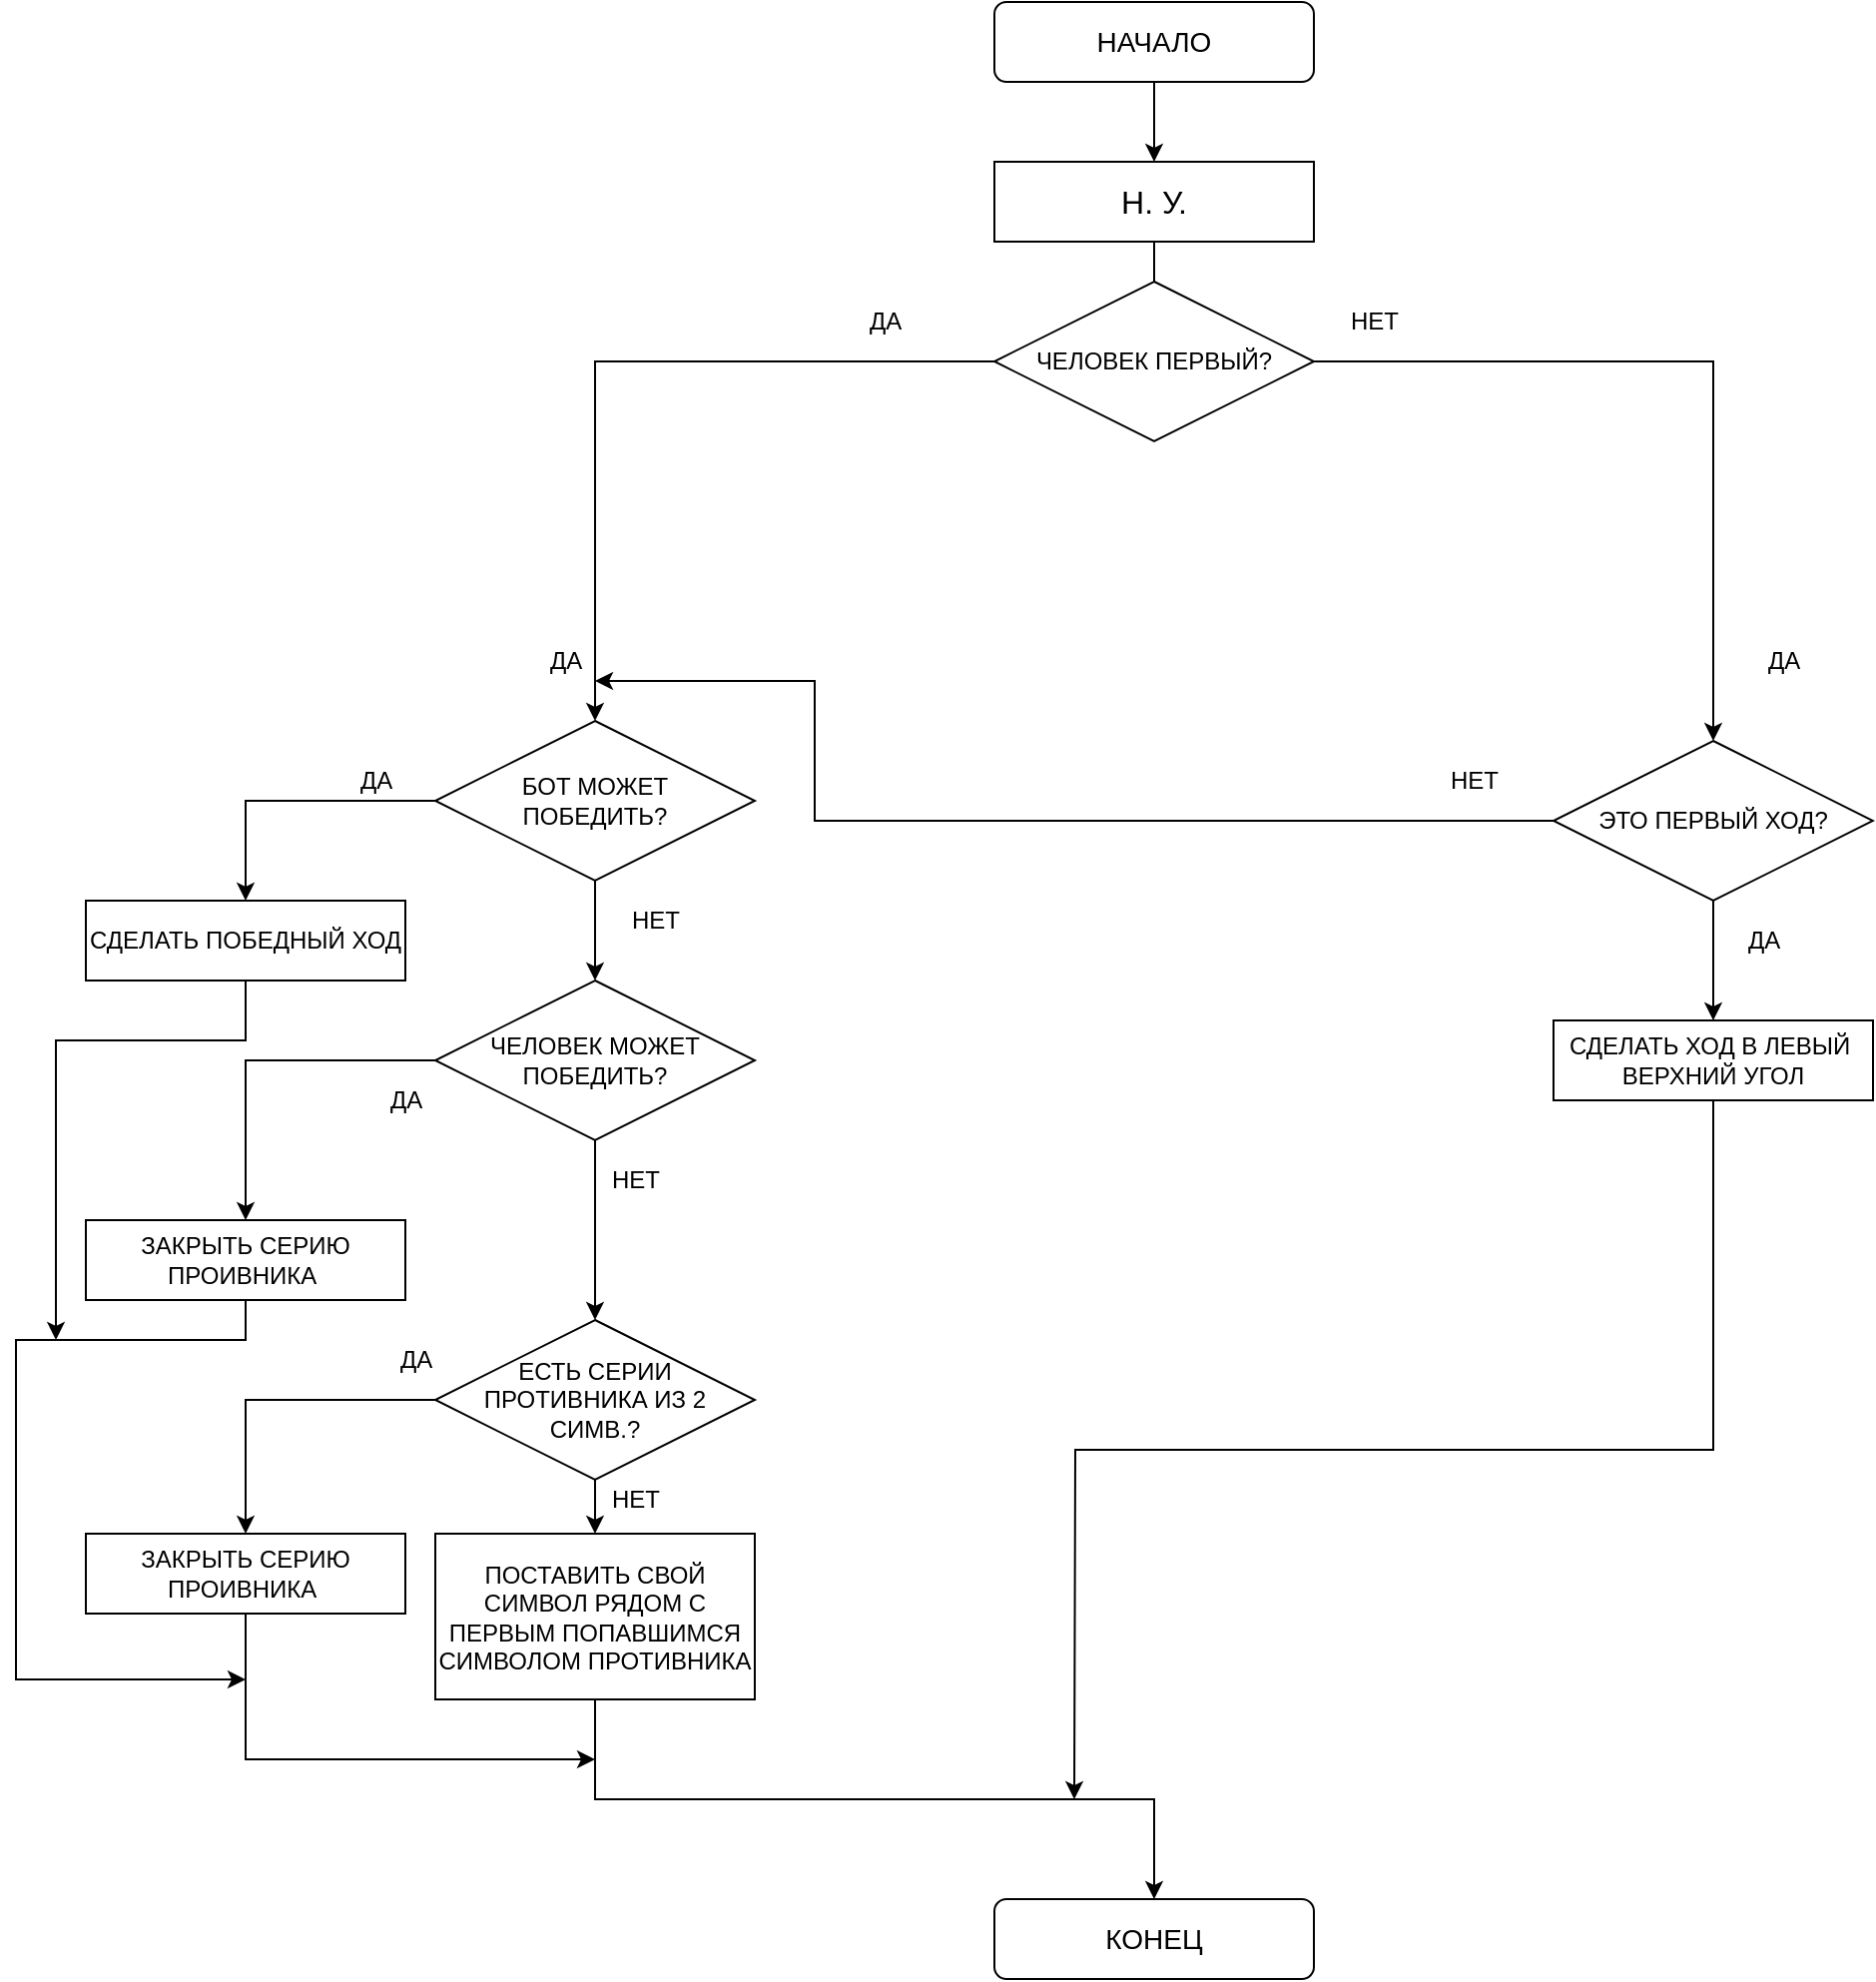 <mxfile version="15.6.2" type="device"><diagram id="iOOv5S_UNDHHZXkidEzd" name="Page-1"><mxGraphModel dx="1673" dy="896" grid="1" gridSize="10" guides="1" tooltips="1" connect="1" arrows="1" fold="1" page="1" pageScale="1" pageWidth="1169" pageHeight="1654" math="0" shadow="0"><root><mxCell id="0"/><mxCell id="1" parent="0"/><mxCell id="BxX8DwyjUhJQTWYIz4lQ-1" style="edgeStyle=orthogonalEdgeStyle;rounded=0;orthogonalLoop=1;jettySize=auto;html=1;exitX=0.5;exitY=1;exitDx=0;exitDy=0;entryX=0.5;entryY=0;entryDx=0;entryDy=0;" edge="1" parent="1" source="BxX8DwyjUhJQTWYIz4lQ-2" target="BxX8DwyjUhJQTWYIz4lQ-4"><mxGeometry relative="1" as="geometry"/></mxCell><mxCell id="BxX8DwyjUhJQTWYIz4lQ-2" value="&lt;font style=&quot;font-size: 14px&quot;&gt;НАЧАЛО&lt;/font&gt;" style="rounded=1;whiteSpace=wrap;html=1;" vertex="1" parent="1"><mxGeometry x="520" y="40" width="160" height="40" as="geometry"/></mxCell><mxCell id="BxX8DwyjUhJQTWYIz4lQ-3" style="edgeStyle=orthogonalEdgeStyle;rounded=0;orthogonalLoop=1;jettySize=auto;html=1;exitX=0.5;exitY=1;exitDx=0;exitDy=0;entryX=0.5;entryY=0;entryDx=0;entryDy=0;startArrow=none;" edge="1" parent="1" source="BxX8DwyjUhJQTWYIz4lQ-7"><mxGeometry relative="1" as="geometry"><mxPoint x="600" y="240" as="targetPoint"/></mxGeometry></mxCell><mxCell id="BxX8DwyjUhJQTWYIz4lQ-4" value="&lt;font size=&quot;3&quot;&gt;Н. У.&lt;/font&gt;" style="rounded=0;whiteSpace=wrap;html=1;" vertex="1" parent="1"><mxGeometry x="520" y="120" width="160" height="40" as="geometry"/></mxCell><mxCell id="BxX8DwyjUhJQTWYIz4lQ-8" value="ДА" style="text;html=1;align=center;verticalAlign=middle;resizable=0;points=[];autosize=1;strokeColor=none;fillColor=none;" vertex="1" parent="1"><mxGeometry x="450" y="190" width="30" height="20" as="geometry"/></mxCell><mxCell id="BxX8DwyjUhJQTWYIz4lQ-9" value="НЕТ" style="text;html=1;align=center;verticalAlign=middle;resizable=0;points=[];autosize=1;strokeColor=none;fillColor=none;" vertex="1" parent="1"><mxGeometry x="690" y="190" width="40" height="20" as="geometry"/></mxCell><mxCell id="BxX8DwyjUhJQTWYIz4lQ-76" style="edgeStyle=orthogonalEdgeStyle;rounded=0;orthogonalLoop=1;jettySize=auto;html=1;exitX=1;exitY=0.5;exitDx=0;exitDy=0;entryX=0.5;entryY=0;entryDx=0;entryDy=0;fontSize=12;" edge="1" parent="1" source="BxX8DwyjUhJQTWYIz4lQ-7" target="BxX8DwyjUhJQTWYIz4lQ-69"><mxGeometry relative="1" as="geometry"><mxPoint x="880.0" y="280" as="targetPoint"/></mxGeometry></mxCell><mxCell id="BxX8DwyjUhJQTWYIz4lQ-97" style="edgeStyle=orthogonalEdgeStyle;rounded=0;orthogonalLoop=1;jettySize=auto;html=1;exitX=0;exitY=0.5;exitDx=0;exitDy=0;fontSize=12;entryX=0.5;entryY=0;entryDx=0;entryDy=0;" edge="1" parent="1" source="BxX8DwyjUhJQTWYIz4lQ-7" target="BxX8DwyjUhJQTWYIz4lQ-51"><mxGeometry relative="1" as="geometry"><mxPoint x="330" y="330" as="targetPoint"/></mxGeometry></mxCell><mxCell id="BxX8DwyjUhJQTWYIz4lQ-7" value="ЧЕЛОВЕК ПЕРВЫЙ?" style="rhombus;whiteSpace=wrap;html=1;" vertex="1" parent="1"><mxGeometry x="520" y="180" width="160" height="80" as="geometry"/></mxCell><mxCell id="BxX8DwyjUhJQTWYIz4lQ-46" value="" style="edgeStyle=orthogonalEdgeStyle;rounded=0;orthogonalLoop=1;jettySize=auto;html=1;exitX=0.5;exitY=1;exitDx=0;exitDy=0;entryX=0.5;entryY=0;entryDx=0;entryDy=0;endArrow=none;" edge="1" parent="1" source="BxX8DwyjUhJQTWYIz4lQ-4" target="BxX8DwyjUhJQTWYIz4lQ-7"><mxGeometry relative="1" as="geometry"><mxPoint x="600" y="240" as="targetPoint"/><mxPoint x="600" y="160" as="sourcePoint"/></mxGeometry></mxCell><mxCell id="BxX8DwyjUhJQTWYIz4lQ-55" style="edgeStyle=orthogonalEdgeStyle;rounded=0;orthogonalLoop=1;jettySize=auto;html=1;exitX=0;exitY=0.5;exitDx=0;exitDy=0;entryX=0.5;entryY=0;entryDx=0;entryDy=0;" edge="1" parent="1" source="BxX8DwyjUhJQTWYIz4lQ-51" target="BxX8DwyjUhJQTWYIz4lQ-54"><mxGeometry relative="1" as="geometry"/></mxCell><mxCell id="BxX8DwyjUhJQTWYIz4lQ-61" style="edgeStyle=orthogonalEdgeStyle;rounded=0;orthogonalLoop=1;jettySize=auto;html=1;exitX=0.5;exitY=1;exitDx=0;exitDy=0;entryX=0.5;entryY=0;entryDx=0;entryDy=0;fontSize=12;" edge="1" parent="1" source="BxX8DwyjUhJQTWYIz4lQ-51" target="BxX8DwyjUhJQTWYIz4lQ-57"><mxGeometry relative="1" as="geometry"/></mxCell><mxCell id="BxX8DwyjUhJQTWYIz4lQ-51" value="БОТ МОЖЕТ &lt;br&gt;ПОБЕДИТЬ?" style="rhombus;whiteSpace=wrap;html=1;" vertex="1" parent="1"><mxGeometry x="240" y="400" width="160" height="80" as="geometry"/></mxCell><mxCell id="BxX8DwyjUhJQTWYIz4lQ-53" value="ДА" style="text;html=1;align=center;verticalAlign=middle;resizable=0;points=[];autosize=1;strokeColor=none;fillColor=none;" vertex="1" parent="1"><mxGeometry x="290" y="360" width="30" height="20" as="geometry"/></mxCell><mxCell id="BxX8DwyjUhJQTWYIz4lQ-95" style="edgeStyle=orthogonalEdgeStyle;rounded=0;orthogonalLoop=1;jettySize=auto;html=1;exitX=0.5;exitY=1;exitDx=0;exitDy=0;fontSize=12;" edge="1" parent="1" source="BxX8DwyjUhJQTWYIz4lQ-54"><mxGeometry relative="1" as="geometry"><mxPoint x="50" y="710" as="targetPoint"/><Array as="points"><mxPoint x="145" y="560"/><mxPoint x="50" y="560"/></Array></mxGeometry></mxCell><mxCell id="BxX8DwyjUhJQTWYIz4lQ-54" value="&lt;font style=&quot;font-size: 12px&quot;&gt;СДЕЛАТЬ ПОБЕДНЫЙ ХОД&lt;/font&gt;" style="rounded=0;whiteSpace=wrap;html=1;" vertex="1" parent="1"><mxGeometry x="65" y="490" width="160" height="40" as="geometry"/></mxCell><mxCell id="BxX8DwyjUhJQTWYIz4lQ-56" value="ДА" style="text;html=1;align=center;verticalAlign=middle;resizable=0;points=[];autosize=1;strokeColor=none;fillColor=none;" vertex="1" parent="1"><mxGeometry x="195" y="420" width="30" height="20" as="geometry"/></mxCell><mxCell id="BxX8DwyjUhJQTWYIz4lQ-63" style="edgeStyle=orthogonalEdgeStyle;rounded=0;orthogonalLoop=1;jettySize=auto;html=1;exitX=0;exitY=0.5;exitDx=0;exitDy=0;entryX=0.5;entryY=0;entryDx=0;entryDy=0;fontSize=12;" edge="1" parent="1" source="BxX8DwyjUhJQTWYIz4lQ-57" target="BxX8DwyjUhJQTWYIz4lQ-62"><mxGeometry relative="1" as="geometry"/></mxCell><mxCell id="BxX8DwyjUhJQTWYIz4lQ-67" style="edgeStyle=orthogonalEdgeStyle;rounded=0;orthogonalLoop=1;jettySize=auto;html=1;exitX=0.5;exitY=1;exitDx=0;exitDy=0;entryX=0.5;entryY=0;entryDx=0;entryDy=0;fontSize=12;" edge="1" parent="1" source="BxX8DwyjUhJQTWYIz4lQ-57" target="BxX8DwyjUhJQTWYIz4lQ-66"><mxGeometry relative="1" as="geometry"/></mxCell><mxCell id="BxX8DwyjUhJQTWYIz4lQ-57" value="ЧЕЛОВЕК МОЖЕТ ПОБЕДИТЬ?" style="rhombus;whiteSpace=wrap;html=1;" vertex="1" parent="1"><mxGeometry x="240" y="530" width="160" height="80" as="geometry"/></mxCell><mxCell id="BxX8DwyjUhJQTWYIz4lQ-94" style="edgeStyle=orthogonalEdgeStyle;rounded=0;orthogonalLoop=1;jettySize=auto;html=1;exitX=0.5;exitY=1;exitDx=0;exitDy=0;fontSize=12;" edge="1" parent="1" source="BxX8DwyjUhJQTWYIz4lQ-62"><mxGeometry relative="1" as="geometry"><mxPoint x="145" y="880" as="targetPoint"/><Array as="points"><mxPoint x="145" y="710"/><mxPoint x="30" y="710"/><mxPoint x="30" y="880"/></Array></mxGeometry></mxCell><mxCell id="BxX8DwyjUhJQTWYIz4lQ-62" value="ЗАКРЫТЬ СЕРИЮ ПРОИВНИКА&amp;nbsp;" style="rounded=0;whiteSpace=wrap;html=1;" vertex="1" parent="1"><mxGeometry x="65" y="650" width="160" height="40" as="geometry"/></mxCell><mxCell id="BxX8DwyjUhJQTWYIz4lQ-64" value="ДА" style="text;html=1;align=center;verticalAlign=middle;resizable=0;points=[];autosize=1;strokeColor=none;fillColor=none;fontSize=12;" vertex="1" parent="1"><mxGeometry x="210" y="580" width="30" height="20" as="geometry"/></mxCell><mxCell id="BxX8DwyjUhJQTWYIz4lQ-65" value="НЕТ" style="text;html=1;align=center;verticalAlign=middle;resizable=0;points=[];autosize=1;strokeColor=none;fillColor=none;fontSize=12;" vertex="1" parent="1"><mxGeometry x="330" y="490" width="40" height="20" as="geometry"/></mxCell><mxCell id="BxX8DwyjUhJQTWYIz4lQ-83" style="edgeStyle=orthogonalEdgeStyle;rounded=0;orthogonalLoop=1;jettySize=auto;html=1;exitX=0;exitY=0.5;exitDx=0;exitDy=0;entryX=0.5;entryY=0;entryDx=0;entryDy=0;fontSize=12;" edge="1" parent="1" source="BxX8DwyjUhJQTWYIz4lQ-66" target="BxX8DwyjUhJQTWYIz4lQ-82"><mxGeometry relative="1" as="geometry"/></mxCell><mxCell id="BxX8DwyjUhJQTWYIz4lQ-86" style="edgeStyle=orthogonalEdgeStyle;rounded=0;orthogonalLoop=1;jettySize=auto;html=1;exitX=0.5;exitY=1;exitDx=0;exitDy=0;entryX=0.5;entryY=0;entryDx=0;entryDy=0;fontSize=12;" edge="1" parent="1" source="BxX8DwyjUhJQTWYIz4lQ-66" target="BxX8DwyjUhJQTWYIz4lQ-85"><mxGeometry relative="1" as="geometry"/></mxCell><mxCell id="BxX8DwyjUhJQTWYIz4lQ-66" value="ЕСТЬ СЕРИИ ПРОТИВНИКА ИЗ 2 СИМВ.?" style="rhombus;whiteSpace=wrap;html=1;" vertex="1" parent="1"><mxGeometry x="240" y="700" width="160" height="80" as="geometry"/></mxCell><mxCell id="BxX8DwyjUhJQTWYIz4lQ-96" style="edgeStyle=orthogonalEdgeStyle;rounded=0;orthogonalLoop=1;jettySize=auto;html=1;exitX=0.5;exitY=1;exitDx=0;exitDy=0;fontSize=12;" edge="1" parent="1" source="BxX8DwyjUhJQTWYIz4lQ-68"><mxGeometry relative="1" as="geometry"><mxPoint x="560" y="940" as="targetPoint"/></mxGeometry></mxCell><mxCell id="BxX8DwyjUhJQTWYIz4lQ-68" value="СДЕЛАТЬ ХОД В ЛЕВЫЙ&amp;nbsp;&lt;br&gt;ВЕРХНИЙ УГОЛ" style="rounded=0;whiteSpace=wrap;html=1;" vertex="1" parent="1"><mxGeometry x="800" y="550" width="160" height="40" as="geometry"/></mxCell><mxCell id="BxX8DwyjUhJQTWYIz4lQ-71" style="edgeStyle=orthogonalEdgeStyle;rounded=0;orthogonalLoop=1;jettySize=auto;html=1;exitX=0.5;exitY=1;exitDx=0;exitDy=0;entryX=0.5;entryY=0;entryDx=0;entryDy=0;fontSize=12;" edge="1" parent="1" source="BxX8DwyjUhJQTWYIz4lQ-69" target="BxX8DwyjUhJQTWYIz4lQ-68"><mxGeometry relative="1" as="geometry"><Array as="points"><mxPoint x="880" y="540"/><mxPoint x="880" y="540"/></Array></mxGeometry></mxCell><mxCell id="BxX8DwyjUhJQTWYIz4lQ-81" style="edgeStyle=orthogonalEdgeStyle;rounded=0;orthogonalLoop=1;jettySize=auto;html=1;exitX=0;exitY=0.5;exitDx=0;exitDy=0;fontSize=12;" edge="1" parent="1" source="BxX8DwyjUhJQTWYIz4lQ-69"><mxGeometry relative="1" as="geometry"><mxPoint x="320" y="380" as="targetPoint"/><Array as="points"><mxPoint x="430" y="450"/><mxPoint x="430" y="380"/></Array></mxGeometry></mxCell><mxCell id="BxX8DwyjUhJQTWYIz4lQ-69" value="ЭТО ПЕРВЫЙ ХОД?" style="rhombus;whiteSpace=wrap;html=1;" vertex="1" parent="1"><mxGeometry x="800" y="410" width="160" height="80" as="geometry"/></mxCell><mxCell id="BxX8DwyjUhJQTWYIz4lQ-72" value="ДА" style="text;html=1;align=center;verticalAlign=middle;resizable=0;points=[];autosize=1;strokeColor=none;fillColor=none;fontSize=12;" vertex="1" parent="1"><mxGeometry x="890" y="500" width="30" height="20" as="geometry"/></mxCell><mxCell id="BxX8DwyjUhJQTWYIz4lQ-91" style="edgeStyle=orthogonalEdgeStyle;rounded=0;orthogonalLoop=1;jettySize=auto;html=1;exitX=0.5;exitY=1;exitDx=0;exitDy=0;fontSize=12;" edge="1" parent="1" source="BxX8DwyjUhJQTWYIz4lQ-82"><mxGeometry relative="1" as="geometry"><mxPoint x="320" y="920" as="targetPoint"/><Array as="points"><mxPoint x="145" y="920"/></Array></mxGeometry></mxCell><mxCell id="BxX8DwyjUhJQTWYIz4lQ-82" value="ЗАКРЫТЬ СЕРИЮ ПРОИВНИКА&amp;nbsp;" style="rounded=0;whiteSpace=wrap;html=1;" vertex="1" parent="1"><mxGeometry x="65" y="807" width="160" height="40" as="geometry"/></mxCell><mxCell id="BxX8DwyjUhJQTWYIz4lQ-84" value="ДА" style="text;html=1;align=center;verticalAlign=middle;resizable=0;points=[];autosize=1;strokeColor=none;fillColor=none;fontSize=12;" vertex="1" parent="1"><mxGeometry x="215" y="710" width="30" height="20" as="geometry"/></mxCell><mxCell id="BxX8DwyjUhJQTWYIz4lQ-90" style="edgeStyle=orthogonalEdgeStyle;rounded=0;orthogonalLoop=1;jettySize=auto;html=1;exitX=0.5;exitY=1;exitDx=0;exitDy=0;entryX=0.5;entryY=0;entryDx=0;entryDy=0;fontSize=12;" edge="1" parent="1" source="BxX8DwyjUhJQTWYIz4lQ-85" target="BxX8DwyjUhJQTWYIz4lQ-89"><mxGeometry relative="1" as="geometry"/></mxCell><mxCell id="BxX8DwyjUhJQTWYIz4lQ-85" value="ПОСТАВИТЬ СВОЙ СИМВОЛ РЯДОМ С ПЕРВЫМ ПОПАВШИМСЯ СИМВОЛОМ ПРОТИВНИКА" style="rounded=0;whiteSpace=wrap;html=1;" vertex="1" parent="1"><mxGeometry x="240" y="807" width="160" height="83" as="geometry"/></mxCell><mxCell id="BxX8DwyjUhJQTWYIz4lQ-87" value="НЕТ" style="text;html=1;align=center;verticalAlign=middle;resizable=0;points=[];autosize=1;strokeColor=none;fillColor=none;fontSize=12;" vertex="1" parent="1"><mxGeometry x="320" y="780" width="40" height="20" as="geometry"/></mxCell><mxCell id="BxX8DwyjUhJQTWYIz4lQ-88" value="НЕТ" style="text;html=1;align=center;verticalAlign=middle;resizable=0;points=[];autosize=1;strokeColor=none;fillColor=none;fontSize=12;" vertex="1" parent="1"><mxGeometry x="740" y="420" width="40" height="20" as="geometry"/></mxCell><mxCell id="BxX8DwyjUhJQTWYIz4lQ-89" value="&lt;font style=&quot;font-size: 14px&quot;&gt;КОНЕЦ&lt;/font&gt;" style="rounded=1;whiteSpace=wrap;html=1;" vertex="1" parent="1"><mxGeometry x="520" y="990" width="160" height="40" as="geometry"/></mxCell><mxCell id="BxX8DwyjUhJQTWYIz4lQ-98" value="ДА" style="text;html=1;align=center;verticalAlign=middle;resizable=0;points=[];autosize=1;strokeColor=none;fillColor=none;fontSize=12;" vertex="1" parent="1"><mxGeometry x="900" y="360" width="30" height="20" as="geometry"/></mxCell><mxCell id="BxX8DwyjUhJQTWYIz4lQ-99" value="НЕТ" style="text;html=1;align=center;verticalAlign=middle;resizable=0;points=[];autosize=1;strokeColor=none;fillColor=none;fontSize=12;" vertex="1" parent="1"><mxGeometry x="320" y="620" width="40" height="20" as="geometry"/></mxCell></root></mxGraphModel></diagram></mxfile>